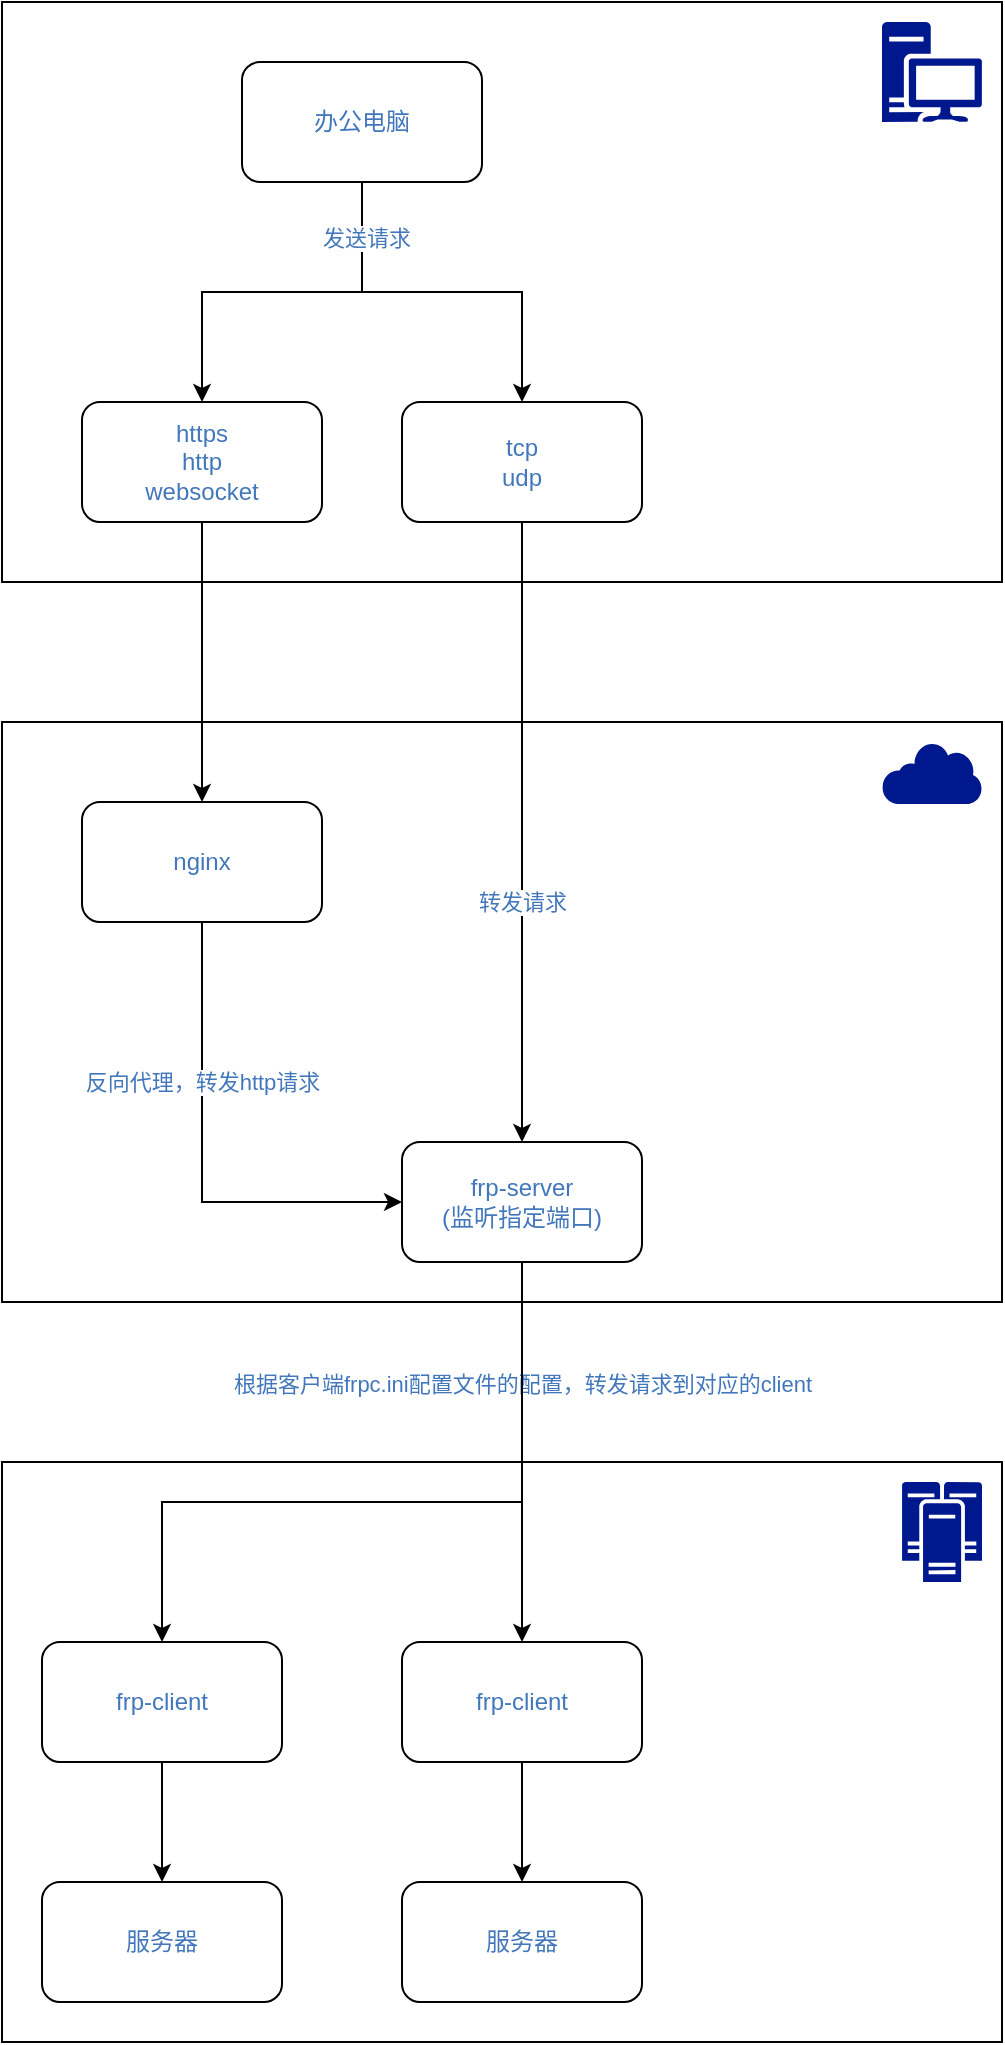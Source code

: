 <mxfile version="20.5.1" type="github">
  <diagram id="P13tcbiKdv1iRTdMbfQo" name="第 1 页">
    <mxGraphModel dx="533" dy="1950" grid="1" gridSize="10" guides="1" tooltips="1" connect="1" arrows="1" fold="1" page="1" pageScale="1" pageWidth="827" pageHeight="1169" math="0" shadow="0">
      <root>
        <mxCell id="0" />
        <mxCell id="1" parent="0" />
        <mxCell id="1fJOVmRQjtJDMx7JwJmx-67" value="" style="rounded=0;whiteSpace=wrap;html=1;labelBackgroundColor=default;fontColor=#4277BB;" parent="1" vertex="1">
          <mxGeometry x="980" y="-1094" width="500" height="290" as="geometry" />
        </mxCell>
        <mxCell id="1fJOVmRQjtJDMx7JwJmx-66" value="" style="rounded=0;whiteSpace=wrap;html=1;labelBackgroundColor=default;fontColor=#4277BB;" parent="1" vertex="1">
          <mxGeometry x="980" y="-364" width="500" height="290" as="geometry" />
        </mxCell>
        <mxCell id="1fJOVmRQjtJDMx7JwJmx-57" value="" style="rounded=0;whiteSpace=wrap;html=1;labelBackgroundColor=default;fontColor=#4277BB;" parent="1" vertex="1">
          <mxGeometry x="980" y="-734" width="500" height="290" as="geometry" />
        </mxCell>
        <mxCell id="1fJOVmRQjtJDMx7JwJmx-20" value="" style="sketch=0;aspect=fixed;pointerEvents=1;shadow=0;dashed=0;html=1;strokeColor=none;labelPosition=center;verticalLabelPosition=bottom;verticalAlign=top;align=center;fillColor=#00188D;shape=mxgraph.mscae.enterprise.internet;labelBackgroundColor=default;fontColor=#4277BB;" parent="1" vertex="1">
          <mxGeometry x="1420" y="-724" width="50" height="31" as="geometry" />
        </mxCell>
        <mxCell id="1fJOVmRQjtJDMx7JwJmx-26" value="" style="sketch=0;aspect=fixed;pointerEvents=1;shadow=0;dashed=0;html=1;strokeColor=none;labelPosition=center;verticalLabelPosition=bottom;verticalAlign=top;align=center;fillColor=#00188D;shape=mxgraph.mscae.enterprise.workstation_client;labelBackgroundColor=default;fontColor=#4277BB;" parent="1" vertex="1">
          <mxGeometry x="1420" y="-1084" width="50" height="50" as="geometry" />
        </mxCell>
        <mxCell id="1fJOVmRQjtJDMx7JwJmx-27" value="" style="sketch=0;aspect=fixed;pointerEvents=1;shadow=0;dashed=0;html=1;strokeColor=none;labelPosition=center;verticalLabelPosition=bottom;verticalAlign=top;align=center;fillColor=#00188D;shape=mxgraph.mscae.enterprise.cluster_server;labelBackgroundColor=default;fontColor=#4277BB;" parent="1" vertex="1">
          <mxGeometry x="1430" y="-354" width="40" height="50" as="geometry" />
        </mxCell>
        <mxCell id="1fJOVmRQjtJDMx7JwJmx-43" style="edgeStyle=orthogonalEdgeStyle;rounded=0;orthogonalLoop=1;jettySize=auto;html=1;fontColor=#4277BB;" parent="1" source="1fJOVmRQjtJDMx7JwJmx-38" target="1fJOVmRQjtJDMx7JwJmx-39" edge="1">
          <mxGeometry relative="1" as="geometry" />
        </mxCell>
        <mxCell id="1fJOVmRQjtJDMx7JwJmx-45" value="根据客户端frpc.ini配置文件的配置，转发请求到对应的client" style="edgeLabel;html=1;align=center;verticalAlign=middle;resizable=0;points=[];fontColor=#4277BB;" parent="1fJOVmRQjtJDMx7JwJmx-43" vertex="1" connectable="0">
          <mxGeometry x="-0.25" y="1" relative="1" as="geometry">
            <mxPoint x="-1" y="-11" as="offset" />
          </mxGeometry>
        </mxCell>
        <mxCell id="1fJOVmRQjtJDMx7JwJmx-54" style="edgeStyle=orthogonalEdgeStyle;rounded=0;orthogonalLoop=1;jettySize=auto;html=1;entryX=0.5;entryY=0;entryDx=0;entryDy=0;fontColor=#4277BB;exitX=0.5;exitY=1;exitDx=0;exitDy=0;" parent="1" source="1fJOVmRQjtJDMx7JwJmx-38" target="1fJOVmRQjtJDMx7JwJmx-53" edge="1">
          <mxGeometry relative="1" as="geometry">
            <Array as="points">
              <mxPoint x="1240" y="-344" />
              <mxPoint x="1060" y="-344" />
            </Array>
          </mxGeometry>
        </mxCell>
        <mxCell id="1fJOVmRQjtJDMx7JwJmx-38" value="frp-server&lt;br&gt;(监听指定端口)" style="rounded=1;whiteSpace=wrap;html=1;labelBackgroundColor=default;fontColor=#4277BB;" parent="1" vertex="1">
          <mxGeometry x="1180" y="-524" width="120" height="60" as="geometry" />
        </mxCell>
        <mxCell id="1fJOVmRQjtJDMx7JwJmx-73" style="edgeStyle=orthogonalEdgeStyle;rounded=0;orthogonalLoop=1;jettySize=auto;html=1;fontColor=#4277BB;" parent="1" source="1fJOVmRQjtJDMx7JwJmx-39" target="1fJOVmRQjtJDMx7JwJmx-72" edge="1">
          <mxGeometry relative="1" as="geometry" />
        </mxCell>
        <mxCell id="1fJOVmRQjtJDMx7JwJmx-39" value="frp-client" style="rounded=1;whiteSpace=wrap;html=1;labelBackgroundColor=default;fontColor=#4277BB;" parent="1" vertex="1">
          <mxGeometry x="1180" y="-274" width="120" height="60" as="geometry" />
        </mxCell>
        <mxCell id="1fJOVmRQjtJDMx7JwJmx-42" style="edgeStyle=orthogonalEdgeStyle;rounded=0;orthogonalLoop=1;jettySize=auto;html=1;fontColor=#4277BB;entryX=0;entryY=0.5;entryDx=0;entryDy=0;exitX=0.5;exitY=1;exitDx=0;exitDy=0;" parent="1" source="1fJOVmRQjtJDMx7JwJmx-40" target="1fJOVmRQjtJDMx7JwJmx-38" edge="1">
          <mxGeometry relative="1" as="geometry" />
        </mxCell>
        <mxCell id="1fJOVmRQjtJDMx7JwJmx-44" value="反向代理，转发http请求" style="edgeLabel;html=1;align=center;verticalAlign=middle;resizable=0;points=[];fontColor=#4277BB;" parent="1fJOVmRQjtJDMx7JwJmx-42" vertex="1" connectable="0">
          <mxGeometry x="0.183" y="-2" relative="1" as="geometry">
            <mxPoint x="-2" y="-62" as="offset" />
          </mxGeometry>
        </mxCell>
        <mxCell id="1fJOVmRQjtJDMx7JwJmx-40" value="nginx" style="rounded=1;whiteSpace=wrap;html=1;labelBackgroundColor=default;fontColor=#4277BB;" parent="1" vertex="1">
          <mxGeometry x="1020" y="-694" width="120" height="60" as="geometry" />
        </mxCell>
        <mxCell id="1fJOVmRQjtJDMx7JwJmx-50" style="edgeStyle=orthogonalEdgeStyle;rounded=0;orthogonalLoop=1;jettySize=auto;html=1;fontColor=#4277BB;" parent="1" source="1fJOVmRQjtJDMx7JwJmx-48" target="1fJOVmRQjtJDMx7JwJmx-40" edge="1">
          <mxGeometry relative="1" as="geometry" />
        </mxCell>
        <mxCell id="1fJOVmRQjtJDMx7JwJmx-48" value="https&lt;br&gt;http&lt;br&gt;websocket" style="rounded=1;whiteSpace=wrap;html=1;labelBackgroundColor=default;fontColor=#4277BB;" parent="1" vertex="1">
          <mxGeometry x="1020" y="-894" width="120" height="60" as="geometry" />
        </mxCell>
        <mxCell id="1fJOVmRQjtJDMx7JwJmx-51" style="edgeStyle=orthogonalEdgeStyle;rounded=0;orthogonalLoop=1;jettySize=auto;html=1;fontColor=#4277BB;exitX=0.5;exitY=1;exitDx=0;exitDy=0;" parent="1" source="1fJOVmRQjtJDMx7JwJmx-49" target="1fJOVmRQjtJDMx7JwJmx-38" edge="1">
          <mxGeometry relative="1" as="geometry" />
        </mxCell>
        <mxCell id="1fJOVmRQjtJDMx7JwJmx-52" value="转发请求" style="edgeLabel;html=1;align=center;verticalAlign=middle;resizable=0;points=[];fontColor=#4277BB;" parent="1fJOVmRQjtJDMx7JwJmx-51" vertex="1" connectable="0">
          <mxGeometry x="0.031" y="-2" relative="1" as="geometry">
            <mxPoint x="2" y="30" as="offset" />
          </mxGeometry>
        </mxCell>
        <mxCell id="1fJOVmRQjtJDMx7JwJmx-49" value="tcp&lt;br&gt;udp" style="rounded=1;whiteSpace=wrap;html=1;labelBackgroundColor=default;fontColor=#4277BB;" parent="1" vertex="1">
          <mxGeometry x="1180" y="-894" width="120" height="60" as="geometry" />
        </mxCell>
        <mxCell id="1fJOVmRQjtJDMx7JwJmx-76" value="" style="edgeStyle=orthogonalEdgeStyle;rounded=0;orthogonalLoop=1;jettySize=auto;html=1;fontColor=#4277BB;" parent="1" source="1fJOVmRQjtJDMx7JwJmx-53" target="1fJOVmRQjtJDMx7JwJmx-75" edge="1">
          <mxGeometry relative="1" as="geometry" />
        </mxCell>
        <mxCell id="1fJOVmRQjtJDMx7JwJmx-53" value="frp-client" style="rounded=1;whiteSpace=wrap;html=1;labelBackgroundColor=default;fontColor=#4277BB;" parent="1" vertex="1">
          <mxGeometry x="1000" y="-274" width="120" height="60" as="geometry" />
        </mxCell>
        <mxCell id="1fJOVmRQjtJDMx7JwJmx-69" style="edgeStyle=orthogonalEdgeStyle;rounded=0;orthogonalLoop=1;jettySize=auto;html=1;fontColor=#4277BB;" parent="1" source="1fJOVmRQjtJDMx7JwJmx-68" target="1fJOVmRQjtJDMx7JwJmx-48" edge="1">
          <mxGeometry relative="1" as="geometry" />
        </mxCell>
        <mxCell id="1fJOVmRQjtJDMx7JwJmx-70" style="edgeStyle=orthogonalEdgeStyle;rounded=0;orthogonalLoop=1;jettySize=auto;html=1;fontColor=#4277BB;" parent="1" source="1fJOVmRQjtJDMx7JwJmx-68" target="1fJOVmRQjtJDMx7JwJmx-49" edge="1">
          <mxGeometry relative="1" as="geometry" />
        </mxCell>
        <mxCell id="1fJOVmRQjtJDMx7JwJmx-68" value="办公电脑" style="rounded=1;whiteSpace=wrap;html=1;labelBackgroundColor=default;fontColor=#4277BB;" parent="1" vertex="1">
          <mxGeometry x="1100" y="-1064" width="120" height="60" as="geometry" />
        </mxCell>
        <mxCell id="1fJOVmRQjtJDMx7JwJmx-71" value="发送请求" style="edgeLabel;html=1;align=center;verticalAlign=middle;resizable=0;points=[];fontColor=#4277BB;" parent="1" vertex="1" connectable="0">
          <mxGeometry x="1150" y="-974" as="geometry">
            <mxPoint x="12" y="-2" as="offset" />
          </mxGeometry>
        </mxCell>
        <mxCell id="1fJOVmRQjtJDMx7JwJmx-72" value="服务器" style="rounded=1;whiteSpace=wrap;html=1;labelBackgroundColor=default;fontColor=#4277BB;" parent="1" vertex="1">
          <mxGeometry x="1180" y="-154" width="120" height="60" as="geometry" />
        </mxCell>
        <mxCell id="1fJOVmRQjtJDMx7JwJmx-75" value="服务器" style="rounded=1;whiteSpace=wrap;html=1;labelBackgroundColor=default;fontColor=#4277BB;" parent="1" vertex="1">
          <mxGeometry x="1000" y="-154" width="120" height="60" as="geometry" />
        </mxCell>
      </root>
    </mxGraphModel>
  </diagram>
</mxfile>
